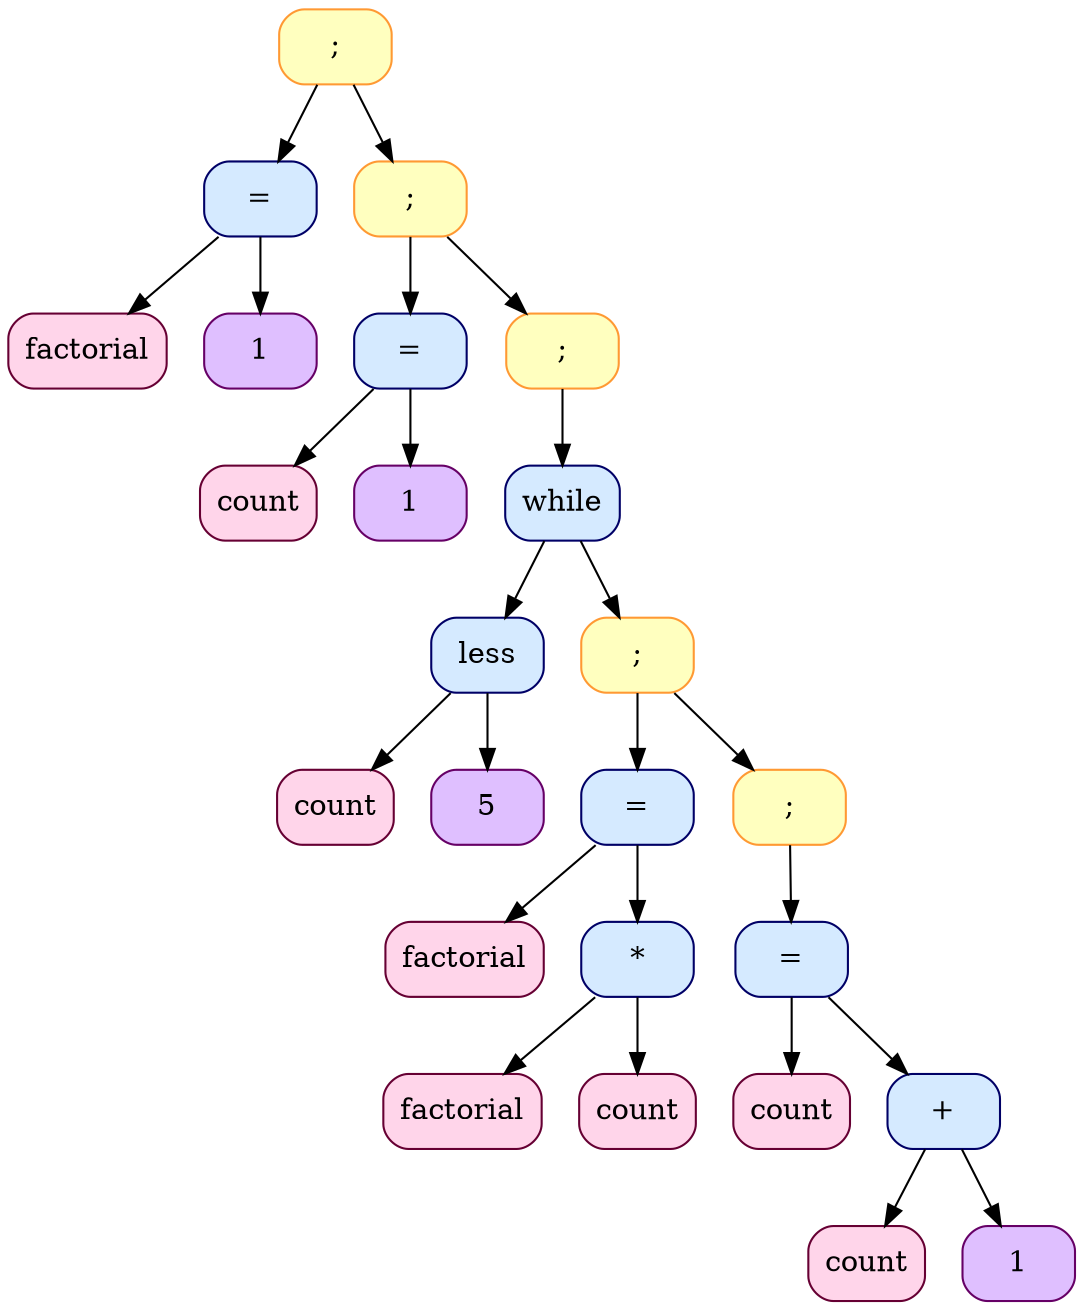 digraph {
  rankdir = HR;
  node [shape = Mrecord, color = "#660066", style = filled, fillcolor = "#DFBFFF"];
  node_0000016085096cd0[label = " ; ", color = "#FF9933", style = filled, fillcolor = "#FFFFBF"]; 
  node_0000016085096cf0[label = " = ", color = "#000066", style = filled, fillcolor = "#D5EAFF"]; 
  node_0000016085096d10[label = " factorial ", color = "#660033", style = filled, fillcolor = "#FFD5EA"]; 
  node_0000016085096d50[label = " 1 "]; 
  node_0000016085096d70[label = " ; ", color = "#FF9933", style = filled, fillcolor = "#FFFFBF"]; 
  node_0000016085096d90[label = " = ", color = "#000066", style = filled, fillcolor = "#D5EAFF"]; 
  node_0000016085096db0[label = " count ", color = "#660033", style = filled, fillcolor = "#FFD5EA"]; 
  node_0000016085096df0[label = " 1 "]; 
  node_0000016085096e10[label = " ; ", color = "#FF9933", style = filled, fillcolor = "#FFFFBF"]; 
  node_0000016085096e30[label = " while ", color = "#000066", style = filled, fillcolor = "#D5EAFF"]; 
  node_0000016085096e50[label = " less ", color = "#000066", style = filled, fillcolor = "#D5EAFF"]; 
  node_0000016085096e70[label = " count ", color = "#660033", style = filled, fillcolor = "#FFD5EA"]; 
  node_0000016085097180[label = " 5 "]; 
  node_0000016085097120[label = " ; ", color = "#FF9933", style = filled, fillcolor = "#FFFFBF"]; 
  node_0000016085097100[label = " = ", color = "#000066", style = filled, fillcolor = "#D5EAFF"]; 
  node_0000016085096f20[label = " factorial ", color = "#660033", style = filled, fillcolor = "#FFD5EA"]; 
  node_0000016085096fa0[label = " * ", color = "#000066", style = filled, fillcolor = "#D5EAFF"]; 
  node_0000016085097140[label = " factorial ", color = "#660033", style = filled, fillcolor = "#FFD5EA"]; 
  node_0000016085097260[label = " count ", color = "#660033", style = filled, fillcolor = "#FFD5EA"]; 
  node_0000016085097040[label = " ; ", color = "#FF9933", style = filled, fillcolor = "#FFFFBF"]; 
  node_0000016085097020[label = " = ", color = "#000066", style = filled, fillcolor = "#D5EAFF"]; 
  node_0000016085097060[label = " count ", color = "#660033", style = filled, fillcolor = "#FFD5EA"]; 
  node_0000016085096f00[label = " + ", color = "#000066", style = filled, fillcolor = "#D5EAFF"]; 
  node_00000160850971e0[label = " count ", color = "#660033", style = filled, fillcolor = "#FFD5EA"]; 
  node_0000016085097200[label = " 1 "]; 
  node_0000016085096cd0 -> node_0000016085096cf0 [weight = 1];
  node_0000016085096cf0 -> node_0000016085096d10 [weight = 1];
  node_0000016085096cf0 -> node_0000016085096d50 [weight = 1];
  node_0000016085096cd0 -> node_0000016085096d70 [weight = 1];
  node_0000016085096d70 -> node_0000016085096d90 [weight = 1];
  node_0000016085096d90 -> node_0000016085096db0 [weight = 1];
  node_0000016085096d90 -> node_0000016085096df0 [weight = 1];
  node_0000016085096d70 -> node_0000016085096e10 [weight = 1];
  node_0000016085096e10 -> node_0000016085096e30 [weight = 1];
  node_0000016085096e30 -> node_0000016085096e50 [weight = 1];
  node_0000016085096e50 -> node_0000016085096e70 [weight = 1];
  node_0000016085096e50 -> node_0000016085097180 [weight = 1];
  node_0000016085096e30 -> node_0000016085097120 [weight = 1];
  node_0000016085097120 -> node_0000016085097100 [weight = 1];
  node_0000016085097100 -> node_0000016085096f20 [weight = 1];
  node_0000016085097100 -> node_0000016085096fa0 [weight = 1];
  node_0000016085096fa0 -> node_0000016085097140 [weight = 1];
  node_0000016085096fa0 -> node_0000016085097260 [weight = 1];
  node_0000016085097120 -> node_0000016085097040 [weight = 1];
  node_0000016085097040 -> node_0000016085097020 [weight = 1];
  node_0000016085097020 -> node_0000016085097060 [weight = 1];
  node_0000016085097020 -> node_0000016085096f00 [weight = 1];
  node_0000016085096f00 -> node_00000160850971e0 [weight = 1];
  node_0000016085096f00 -> node_0000016085097200 [weight = 1];
}